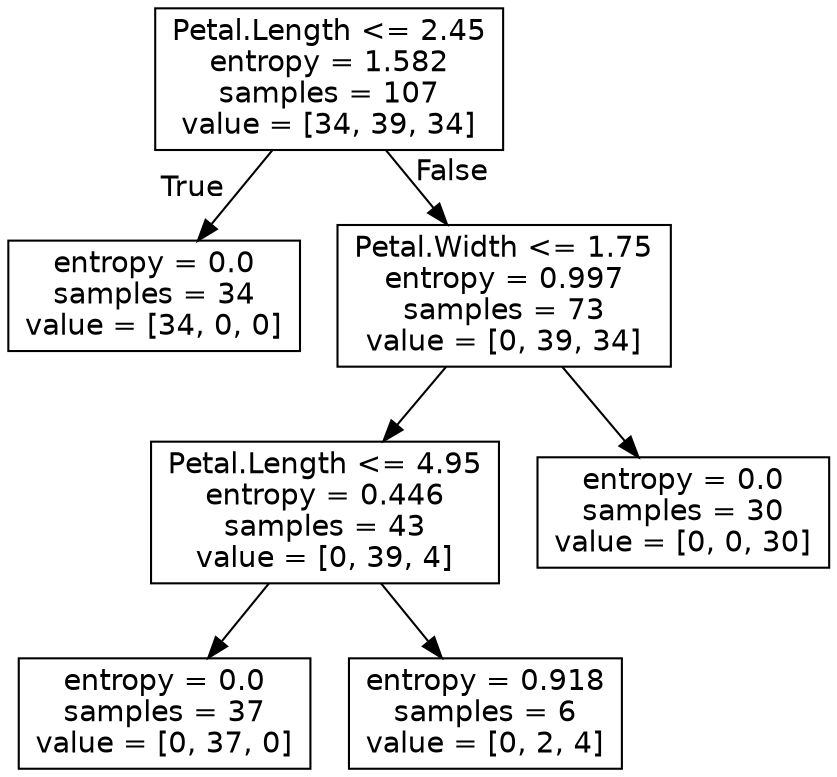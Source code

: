 digraph Tree {
node [shape=box, fontname="helvetica"] ;
edge [fontname="helvetica"] ;
0 [label="Petal.Length <= 2.45\nentropy = 1.582\nsamples = 107\nvalue = [34, 39, 34]"] ;
1 [label="entropy = 0.0\nsamples = 34\nvalue = [34, 0, 0]"] ;
0 -> 1 [labeldistance=2.5, labelangle=45, headlabel="True"] ;
2 [label="Petal.Width <= 1.75\nentropy = 0.997\nsamples = 73\nvalue = [0, 39, 34]"] ;
0 -> 2 [labeldistance=2.5, labelangle=-45, headlabel="False"] ;
3 [label="Petal.Length <= 4.95\nentropy = 0.446\nsamples = 43\nvalue = [0, 39, 4]"] ;
2 -> 3 ;
4 [label="entropy = 0.0\nsamples = 37\nvalue = [0, 37, 0]"] ;
3 -> 4 ;
5 [label="entropy = 0.918\nsamples = 6\nvalue = [0, 2, 4]"] ;
3 -> 5 ;
6 [label="entropy = 0.0\nsamples = 30\nvalue = [0, 0, 30]"] ;
2 -> 6 ;
}